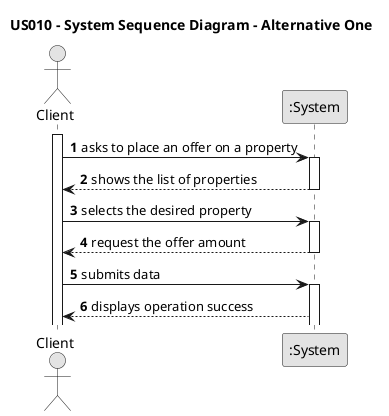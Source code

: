 @startuml

skinparam monochrome true
skinparam packageStyle rectangle
skinparam shadowing false

title US010 - System Sequence Diagram - Alternative One

autonumber

actor "Client" as Client
participant ":System" as System

activate Client

Client -> System : asks to place an offer on a property
activate System

System --> Client : shows the list of properties
deactivate System

Client -> System : selects the desired property
activate System

System --> Client : request the offer amount
deactivate System


Client -> System : submits data
activate System

System --> Client : displays operation success

@enduml